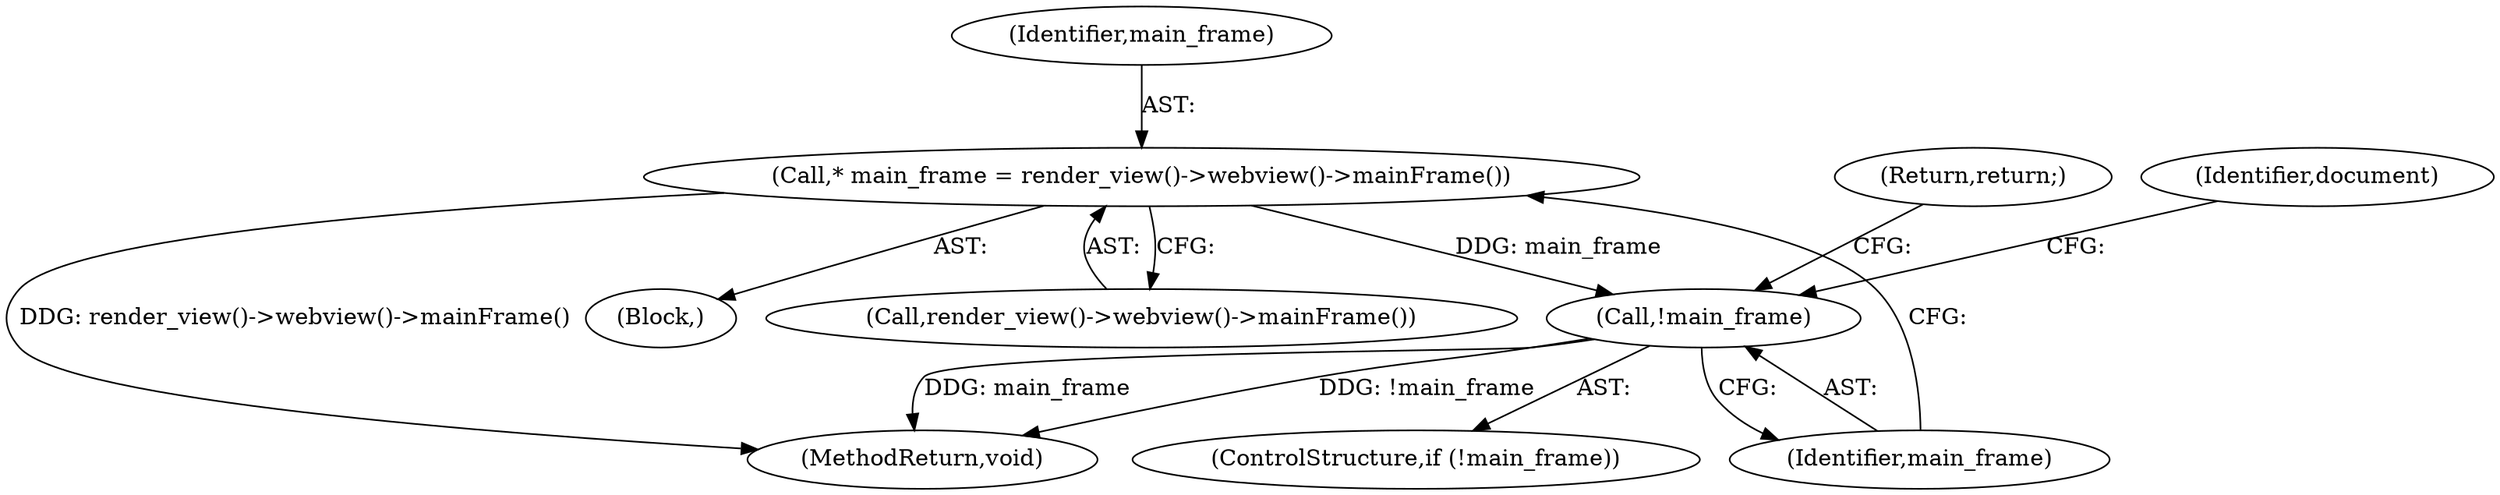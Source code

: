 digraph "0_Chrome_c7a90019bf7054145b11d2577b851cf2779d3d79_6@API" {
"1000113" [label="(Call,* main_frame = render_view()->webview()->mainFrame())"];
"1000117" [label="(Call,!main_frame)"];
"1000113" [label="(Call,* main_frame = render_view()->webview()->mainFrame())"];
"1000102" [label="(Block,)"];
"1000115" [label="(Call,render_view()->webview()->mainFrame())"];
"1000117" [label="(Call,!main_frame)"];
"1000119" [label="(Return,return;)"];
"1000122" [label="(Identifier,document)"];
"1000180" [label="(MethodReturn,void)"];
"1000116" [label="(ControlStructure,if (!main_frame))"];
"1000114" [label="(Identifier,main_frame)"];
"1000118" [label="(Identifier,main_frame)"];
"1000113" -> "1000102"  [label="AST: "];
"1000113" -> "1000115"  [label="CFG: "];
"1000114" -> "1000113"  [label="AST: "];
"1000115" -> "1000113"  [label="AST: "];
"1000118" -> "1000113"  [label="CFG: "];
"1000113" -> "1000180"  [label="DDG: render_view()->webview()->mainFrame()"];
"1000113" -> "1000117"  [label="DDG: main_frame"];
"1000117" -> "1000116"  [label="AST: "];
"1000117" -> "1000118"  [label="CFG: "];
"1000118" -> "1000117"  [label="AST: "];
"1000119" -> "1000117"  [label="CFG: "];
"1000122" -> "1000117"  [label="CFG: "];
"1000117" -> "1000180"  [label="DDG: main_frame"];
"1000117" -> "1000180"  [label="DDG: !main_frame"];
}
